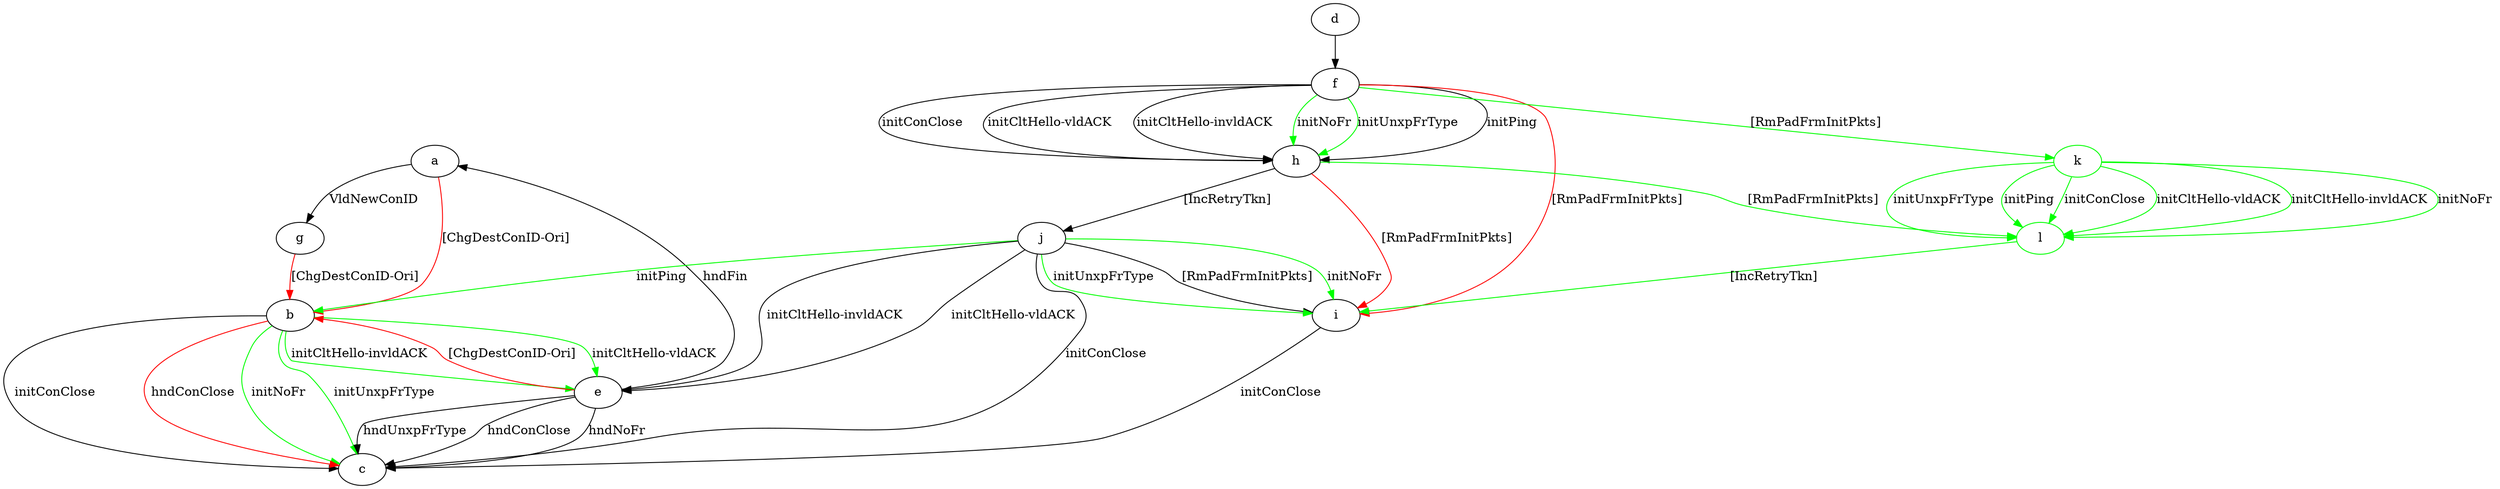 digraph "" {
	a -> b	[key=0,
		color=red,
		label="[ChgDestConID-Ori] "];
	a -> g	[key=0,
		label="VldNewConID "];
	b -> c	[key=0,
		label="initConClose "];
	b -> c	[key=1,
		color=green,
		label="initNoFr "];
	b -> c	[key=2,
		color=green,
		label="initUnxpFrType "];
	b -> c	[key=3,
		color=red,
		label="hndConClose "];
	b -> e	[key=0,
		color=green,
		label="initCltHello-vldACK "];
	b -> e	[key=1,
		color=green,
		label="initCltHello-invldACK "];
	d -> f	[key=0];
	e -> a	[key=0,
		label="hndFin "];
	e -> b	[key=0,
		color=red,
		label="[ChgDestConID-Ori] "];
	e -> c	[key=0,
		label="hndNoFr "];
	e -> c	[key=1,
		label="hndUnxpFrType "];
	e -> c	[key=2,
		label="hndConClose "];
	f -> h	[key=0,
		label="initPing "];
	f -> h	[key=1,
		label="initConClose "];
	f -> h	[key=2,
		label="initCltHello-vldACK "];
	f -> h	[key=3,
		label="initCltHello-invldACK "];
	f -> h	[key=4,
		color=green,
		label="initNoFr "];
	f -> h	[key=5,
		color=green,
		label="initUnxpFrType "];
	f -> i	[key=0,
		color=red,
		label="[RmPadFrmInitPkts] "];
	k	[color=green];
	f -> k	[key=0,
		color=green,
		label="[RmPadFrmInitPkts] "];
	g -> b	[key=0,
		color=red,
		label="[ChgDestConID-Ori] "];
	h -> i	[key=0,
		color=red,
		label="[RmPadFrmInitPkts] "];
	h -> j	[key=0,
		label="[IncRetryTkn] "];
	l	[color=green];
	h -> l	[key=0,
		color=green,
		label="[RmPadFrmInitPkts] "];
	i -> c	[key=0,
		label="initConClose "];
	j -> b	[key=0,
		color=green,
		label="initPing "];
	j -> c	[key=0,
		label="initConClose "];
	j -> e	[key=0,
		label="initCltHello-vldACK "];
	j -> e	[key=1,
		label="initCltHello-invldACK "];
	j -> i	[key=0,
		label="[RmPadFrmInitPkts] "];
	j -> i	[key=1,
		color=green,
		label="initNoFr "];
	j -> i	[key=2,
		color=green,
		label="initUnxpFrType "];
	k -> l	[key=0,
		color=green,
		label="initPing "];
	k -> l	[key=1,
		color=green,
		label="initConClose "];
	k -> l	[key=2,
		color=green,
		label="initCltHello-vldACK "];
	k -> l	[key=3,
		color=green,
		label="initCltHello-invldACK "];
	k -> l	[key=4,
		color=green,
		label="initNoFr "];
	k -> l	[key=5,
		color=green,
		label="initUnxpFrType "];
	l -> i	[key=0,
		color=green,
		label="[IncRetryTkn] "];
}
